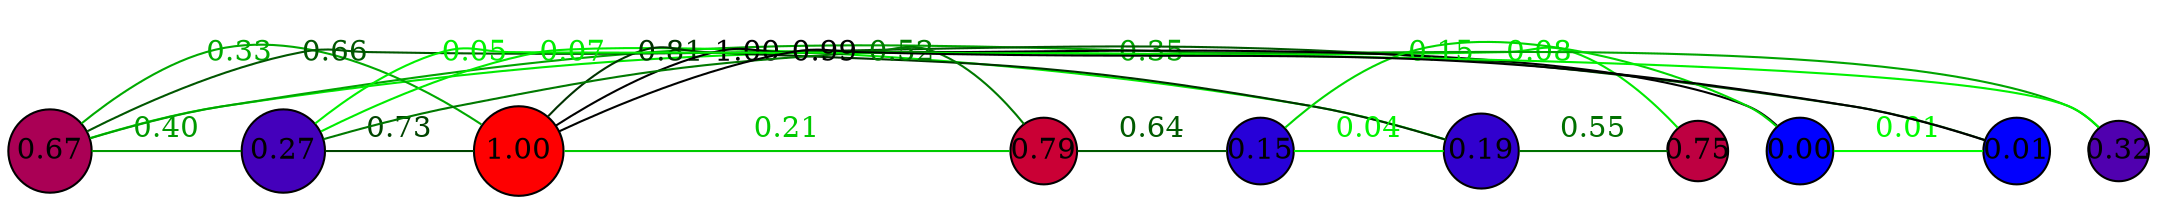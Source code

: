 graph G {
    splines=true;
    overlap=false;
    sep="1.0";
    edge [minlen=2, constraint=false];
    0 [label="0.67", style=filled, fillcolor="#aa0055", width=0.55, height=0.55, fixedsize=true, shape=circle];
    1 [label="0.19", style=filled, fillcolor="#3100ce", width=0.50, height=0.50, fixedsize=true, shape=circle];
    2 [label="0.00", style=filled, fillcolor="#0000ff", width=0.45, height=0.45, fixedsize=true, shape=circle];
    3 [label="0.27", style=filled, fillcolor="#4400bb", width=0.55, height=0.55, fixedsize=true, shape=circle];
    4 [label="0.75", style=filled, fillcolor="#be0041", width=0.40, height=0.40, fixedsize=true, shape=circle];
    5 [label="1.00", style=filled, fillcolor="#fe0001", width=0.60, height=0.60, fixedsize=true, shape=circle];
    6 [label="0.79", style=filled, fillcolor="#ca0035", width=0.45, height=0.45, fixedsize=true, shape=circle];
    7 [label="0.32", style=filled, fillcolor="#5000af", width=0.40, height=0.40, fixedsize=true, shape=circle];
    8 [label="0.01", style=filled, fillcolor="#0200fd", width=0.45, height=0.45, fixedsize=true, shape=circle];
    9 [label="0.15", style=filled, fillcolor="#2700d8", width=0.45, height=0.45, fixedsize=true, shape=circle];
    0 -- 3 [weight=0.40, color="#009900", fontcolor="#009900", label="0.40"];
    0 -- 4 [weight=0.08, color="#00ea00", fontcolor="#00ea00", label="0.08"];
    0 -- 5 [weight=0.33, color="#00aa00", fontcolor="#00aa00", label="0.33"];
    0 -- 7 [weight=0.35, color="#00a500", fontcolor="#00a500", label="0.35"];
    0 -- 8 [weight=0.66, color="#005700", fontcolor="#005700", label="0.66"];
    1 -- 3 [weight=0.07, color="#00ec00", fontcolor="#00ec00", label="0.07"];
    1 -- 4 [weight=0.55, color="#007100", fontcolor="#007100", label="0.55"];
    1 -- 5 [weight=0.81, color="#003100", fontcolor="#003100", label="0.81"];
    1 -- 9 [weight=0.04, color="#00f400", fontcolor="#00f400", label="0.04"];
    2 -- 5 [weight=1.00, color="#000000", fontcolor="#000000", label="1.00"];
    2 -- 8 [weight=0.01, color="#00fc00", fontcolor="#00fc00", label="0.01"];
    2 -- 9 [weight=0.15, color="#00d800", fontcolor="#00d800", label="0.15"];
    3 -- 5 [weight=0.73, color="#004400", fontcolor="#004400", label="0.73"];
    3 -- 6 [weight=0.52, color="#007900", fontcolor="#007900", label="0.52"];
    3 -- 7 [weight=0.05, color="#00f200", fontcolor="#00f200", label="0.05"];
    5 -- 6 [weight=0.21, color="#00ca00", fontcolor="#00ca00", label="0.21"];
    5 -- 8 [weight=0.99, color="#000200", fontcolor="#000200", label="0.99"];
    6 -- 9 [weight=0.64, color="#005b00", fontcolor="#005b00", label="0.64"];
}
